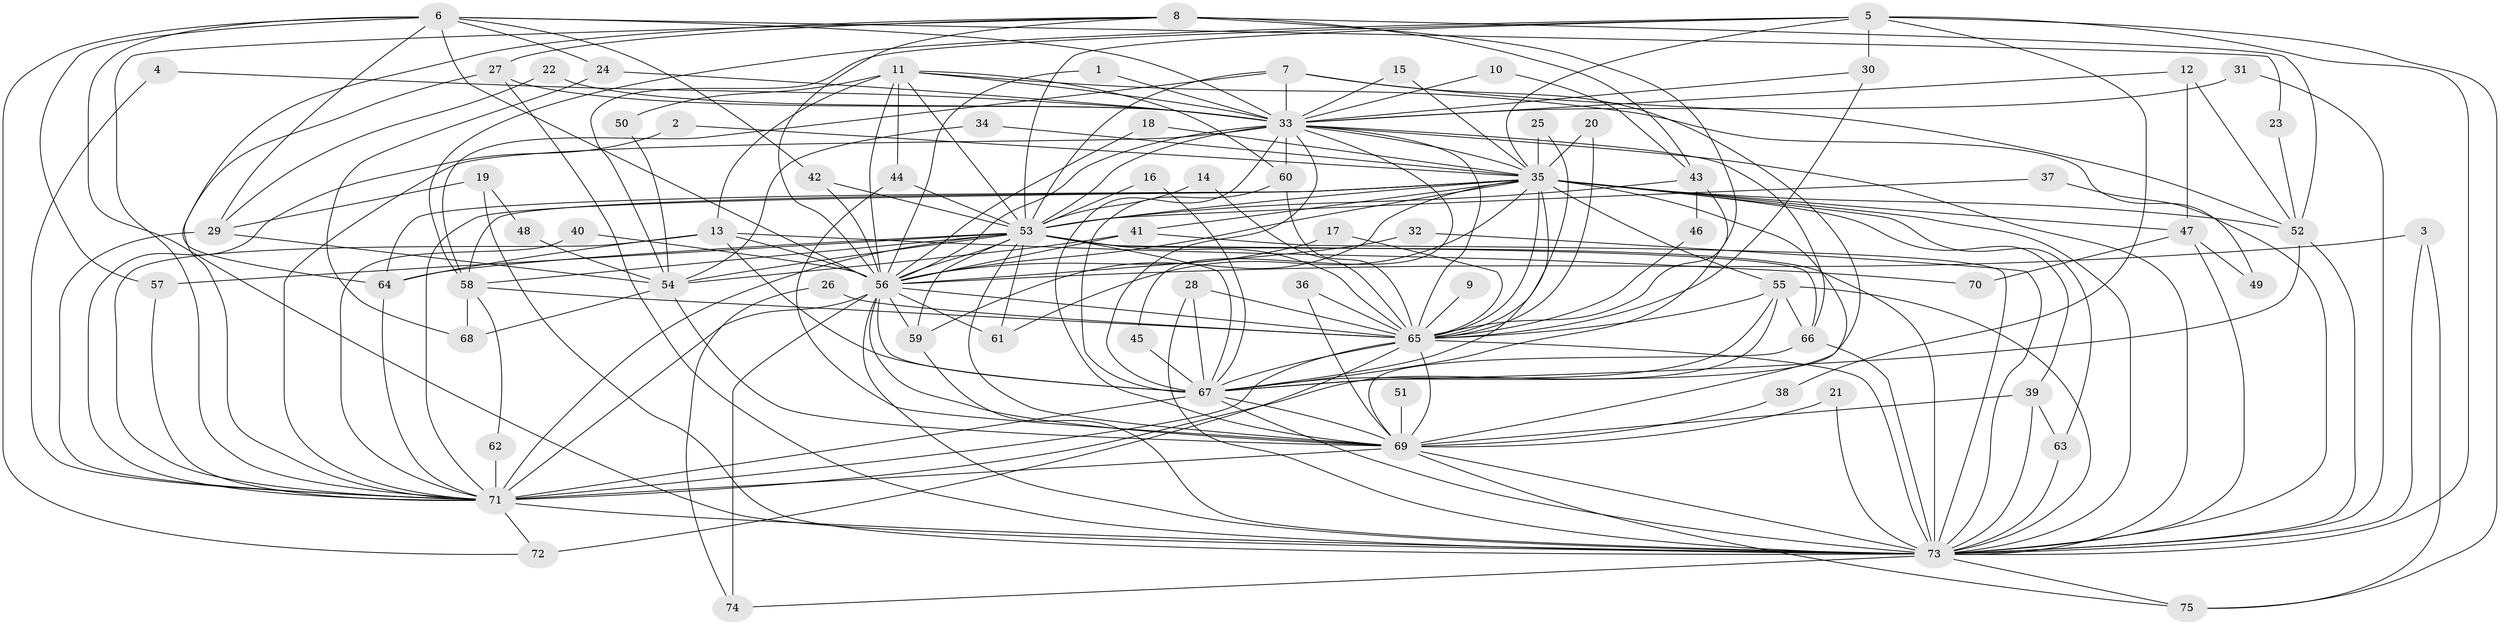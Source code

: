 // original degree distribution, {26: 0.020134228187919462, 23: 0.006711409395973154, 16: 0.006711409395973154, 27: 0.006711409395973154, 18: 0.006711409395973154, 25: 0.006711409395973154, 38: 0.006711409395973154, 22: 0.006711409395973154, 5: 0.040268456375838924, 8: 0.013422818791946308, 6: 0.013422818791946308, 3: 0.19463087248322147, 2: 0.5234899328859061, 4: 0.1342281879194631, 9: 0.013422818791946308}
// Generated by graph-tools (version 1.1) at 2025/49/03/09/25 03:49:32]
// undirected, 75 vertices, 212 edges
graph export_dot {
graph [start="1"]
  node [color=gray90,style=filled];
  1;
  2;
  3;
  4;
  5;
  6;
  7;
  8;
  9;
  10;
  11;
  12;
  13;
  14;
  15;
  16;
  17;
  18;
  19;
  20;
  21;
  22;
  23;
  24;
  25;
  26;
  27;
  28;
  29;
  30;
  31;
  32;
  33;
  34;
  35;
  36;
  37;
  38;
  39;
  40;
  41;
  42;
  43;
  44;
  45;
  46;
  47;
  48;
  49;
  50;
  51;
  52;
  53;
  54;
  55;
  56;
  57;
  58;
  59;
  60;
  61;
  62;
  63;
  64;
  65;
  66;
  67;
  68;
  69;
  70;
  71;
  72;
  73;
  74;
  75;
  1 -- 33 [weight=1.0];
  1 -- 56 [weight=1.0];
  2 -- 35 [weight=1.0];
  2 -- 71 [weight=1.0];
  3 -- 56 [weight=1.0];
  3 -- 73 [weight=1.0];
  3 -- 75 [weight=1.0];
  4 -- 33 [weight=1.0];
  4 -- 71 [weight=1.0];
  5 -- 30 [weight=1.0];
  5 -- 35 [weight=1.0];
  5 -- 38 [weight=1.0];
  5 -- 53 [weight=1.0];
  5 -- 54 [weight=1.0];
  5 -- 58 [weight=1.0];
  5 -- 73 [weight=2.0];
  5 -- 75 [weight=1.0];
  6 -- 23 [weight=1.0];
  6 -- 24 [weight=1.0];
  6 -- 29 [weight=1.0];
  6 -- 33 [weight=1.0];
  6 -- 42 [weight=1.0];
  6 -- 56 [weight=1.0];
  6 -- 57 [weight=1.0];
  6 -- 72 [weight=1.0];
  6 -- 73 [weight=1.0];
  7 -- 33 [weight=1.0];
  7 -- 52 [weight=1.0];
  7 -- 53 [weight=1.0];
  7 -- 58 [weight=1.0];
  7 -- 67 [weight=1.0];
  8 -- 27 [weight=1.0];
  8 -- 43 [weight=1.0];
  8 -- 52 [weight=1.0];
  8 -- 56 [weight=1.0];
  8 -- 64 [weight=1.0];
  8 -- 65 [weight=2.0];
  8 -- 71 [weight=1.0];
  9 -- 65 [weight=1.0];
  10 -- 33 [weight=1.0];
  10 -- 43 [weight=1.0];
  11 -- 13 [weight=1.0];
  11 -- 33 [weight=1.0];
  11 -- 44 [weight=1.0];
  11 -- 49 [weight=1.0];
  11 -- 50 [weight=1.0];
  11 -- 53 [weight=1.0];
  11 -- 56 [weight=1.0];
  11 -- 60 [weight=1.0];
  12 -- 33 [weight=1.0];
  12 -- 47 [weight=1.0];
  12 -- 52 [weight=1.0];
  13 -- 56 [weight=1.0];
  13 -- 64 [weight=1.0];
  13 -- 67 [weight=1.0];
  13 -- 70 [weight=1.0];
  13 -- 71 [weight=1.0];
  14 -- 53 [weight=1.0];
  14 -- 65 [weight=1.0];
  15 -- 33 [weight=1.0];
  15 -- 35 [weight=1.0];
  16 -- 53 [weight=1.0];
  16 -- 67 [weight=1.0];
  17 -- 56 [weight=1.0];
  17 -- 65 [weight=1.0];
  18 -- 35 [weight=1.0];
  18 -- 56 [weight=1.0];
  19 -- 29 [weight=1.0];
  19 -- 48 [weight=1.0];
  19 -- 73 [weight=1.0];
  20 -- 35 [weight=1.0];
  20 -- 65 [weight=2.0];
  21 -- 69 [weight=1.0];
  21 -- 73 [weight=1.0];
  22 -- 29 [weight=1.0];
  22 -- 33 [weight=1.0];
  23 -- 52 [weight=1.0];
  24 -- 33 [weight=1.0];
  24 -- 68 [weight=1.0];
  25 -- 35 [weight=1.0];
  25 -- 65 [weight=1.0];
  26 -- 65 [weight=2.0];
  26 -- 74 [weight=1.0];
  27 -- 33 [weight=1.0];
  27 -- 71 [weight=1.0];
  27 -- 73 [weight=1.0];
  28 -- 65 [weight=1.0];
  28 -- 67 [weight=1.0];
  28 -- 73 [weight=1.0];
  29 -- 54 [weight=1.0];
  29 -- 71 [weight=1.0];
  30 -- 33 [weight=1.0];
  30 -- 65 [weight=1.0];
  31 -- 33 [weight=1.0];
  31 -- 73 [weight=1.0];
  32 -- 56 [weight=1.0];
  32 -- 73 [weight=1.0];
  33 -- 35 [weight=1.0];
  33 -- 45 [weight=1.0];
  33 -- 53 [weight=1.0];
  33 -- 56 [weight=1.0];
  33 -- 60 [weight=1.0];
  33 -- 65 [weight=2.0];
  33 -- 66 [weight=1.0];
  33 -- 67 [weight=1.0];
  33 -- 69 [weight=2.0];
  33 -- 71 [weight=1.0];
  33 -- 73 [weight=1.0];
  34 -- 35 [weight=1.0];
  34 -- 54 [weight=1.0];
  35 -- 39 [weight=1.0];
  35 -- 41 [weight=1.0];
  35 -- 47 [weight=1.0];
  35 -- 52 [weight=1.0];
  35 -- 53 [weight=1.0];
  35 -- 55 [weight=1.0];
  35 -- 56 [weight=1.0];
  35 -- 58 [weight=1.0];
  35 -- 59 [weight=1.0];
  35 -- 61 [weight=1.0];
  35 -- 63 [weight=1.0];
  35 -- 64 [weight=1.0];
  35 -- 65 [weight=2.0];
  35 -- 67 [weight=1.0];
  35 -- 69 [weight=2.0];
  35 -- 71 [weight=1.0];
  35 -- 73 [weight=2.0];
  36 -- 65 [weight=1.0];
  36 -- 69 [weight=1.0];
  37 -- 53 [weight=1.0];
  37 -- 73 [weight=1.0];
  38 -- 69 [weight=1.0];
  39 -- 63 [weight=1.0];
  39 -- 69 [weight=1.0];
  39 -- 73 [weight=1.0];
  40 -- 56 [weight=1.0];
  40 -- 71 [weight=1.0];
  41 -- 54 [weight=1.0];
  41 -- 56 [weight=1.0];
  41 -- 73 [weight=1.0];
  42 -- 53 [weight=1.0];
  42 -- 56 [weight=1.0];
  43 -- 46 [weight=1.0];
  43 -- 53 [weight=1.0];
  43 -- 67 [weight=1.0];
  44 -- 53 [weight=1.0];
  44 -- 69 [weight=1.0];
  45 -- 67 [weight=1.0];
  46 -- 65 [weight=1.0];
  47 -- 49 [weight=1.0];
  47 -- 70 [weight=1.0];
  47 -- 73 [weight=1.0];
  48 -- 54 [weight=1.0];
  50 -- 54 [weight=1.0];
  51 -- 69 [weight=1.0];
  52 -- 67 [weight=1.0];
  52 -- 73 [weight=1.0];
  53 -- 54 [weight=2.0];
  53 -- 56 [weight=1.0];
  53 -- 57 [weight=1.0];
  53 -- 58 [weight=1.0];
  53 -- 59 [weight=1.0];
  53 -- 61 [weight=1.0];
  53 -- 64 [weight=1.0];
  53 -- 65 [weight=2.0];
  53 -- 66 [weight=1.0];
  53 -- 67 [weight=1.0];
  53 -- 69 [weight=1.0];
  53 -- 71 [weight=1.0];
  53 -- 73 [weight=2.0];
  54 -- 68 [weight=1.0];
  54 -- 69 [weight=1.0];
  55 -- 65 [weight=1.0];
  55 -- 66 [weight=1.0];
  55 -- 67 [weight=1.0];
  55 -- 71 [weight=1.0];
  55 -- 73 [weight=1.0];
  56 -- 59 [weight=1.0];
  56 -- 61 [weight=1.0];
  56 -- 65 [weight=2.0];
  56 -- 67 [weight=1.0];
  56 -- 69 [weight=1.0];
  56 -- 71 [weight=1.0];
  56 -- 73 [weight=1.0];
  56 -- 74 [weight=1.0];
  57 -- 71 [weight=1.0];
  58 -- 62 [weight=1.0];
  58 -- 65 [weight=1.0];
  58 -- 68 [weight=1.0];
  59 -- 73 [weight=1.0];
  60 -- 65 [weight=1.0];
  60 -- 67 [weight=1.0];
  62 -- 71 [weight=1.0];
  63 -- 73 [weight=1.0];
  64 -- 71 [weight=1.0];
  65 -- 67 [weight=3.0];
  65 -- 69 [weight=2.0];
  65 -- 71 [weight=2.0];
  65 -- 72 [weight=2.0];
  65 -- 73 [weight=2.0];
  66 -- 69 [weight=1.0];
  66 -- 73 [weight=1.0];
  67 -- 69 [weight=1.0];
  67 -- 71 [weight=3.0];
  67 -- 73 [weight=2.0];
  69 -- 71 [weight=1.0];
  69 -- 73 [weight=2.0];
  69 -- 75 [weight=1.0];
  71 -- 72 [weight=1.0];
  71 -- 73 [weight=1.0];
  73 -- 74 [weight=1.0];
  73 -- 75 [weight=1.0];
}
